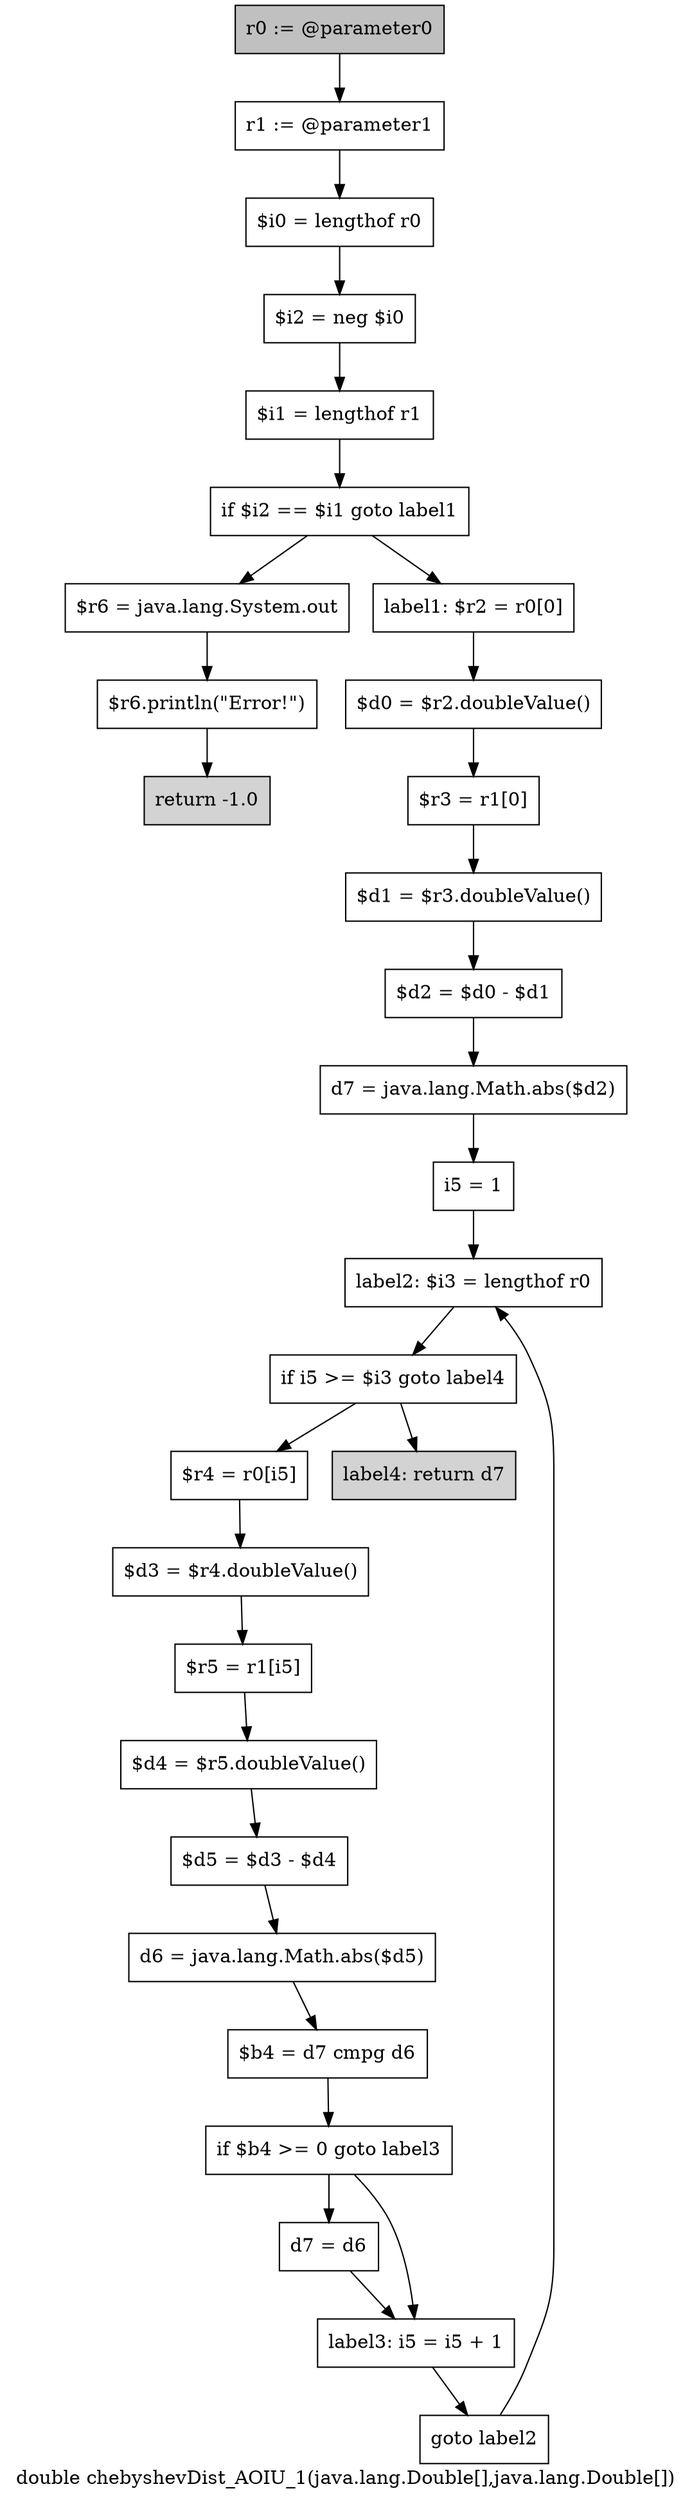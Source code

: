 digraph "double chebyshevDist_AOIU_1(java.lang.Double[],java.lang.Double[])" {
    label="double chebyshevDist_AOIU_1(java.lang.Double[],java.lang.Double[])";
    node [shape=box];
    "0" [style=filled,fillcolor=gray,label="r0 := @parameter0",];
    "1" [label="r1 := @parameter1",];
    "0"->"1";
    "2" [label="$i0 = lengthof r0",];
    "1"->"2";
    "3" [label="$i2 = neg $i0",];
    "2"->"3";
    "4" [label="$i1 = lengthof r1",];
    "3"->"4";
    "5" [label="if $i2 == $i1 goto label1",];
    "4"->"5";
    "6" [label="$r6 = java.lang.System.out",];
    "5"->"6";
    "9" [label="label1: $r2 = r0[0]",];
    "5"->"9";
    "7" [label="$r6.println(\"Error!\")",];
    "6"->"7";
    "8" [style=filled,fillcolor=lightgray,label="return -1.0",];
    "7"->"8";
    "10" [label="$d0 = $r2.doubleValue()",];
    "9"->"10";
    "11" [label="$r3 = r1[0]",];
    "10"->"11";
    "12" [label="$d1 = $r3.doubleValue()",];
    "11"->"12";
    "13" [label="$d2 = $d0 - $d1",];
    "12"->"13";
    "14" [label="d7 = java.lang.Math.abs($d2)",];
    "13"->"14";
    "15" [label="i5 = 1",];
    "14"->"15";
    "16" [label="label2: $i3 = lengthof r0",];
    "15"->"16";
    "17" [label="if i5 >= $i3 goto label4",];
    "16"->"17";
    "18" [label="$r4 = r0[i5]",];
    "17"->"18";
    "29" [style=filled,fillcolor=lightgray,label="label4: return d7",];
    "17"->"29";
    "19" [label="$d3 = $r4.doubleValue()",];
    "18"->"19";
    "20" [label="$r5 = r1[i5]",];
    "19"->"20";
    "21" [label="$d4 = $r5.doubleValue()",];
    "20"->"21";
    "22" [label="$d5 = $d3 - $d4",];
    "21"->"22";
    "23" [label="d6 = java.lang.Math.abs($d5)",];
    "22"->"23";
    "24" [label="$b4 = d7 cmpg d6",];
    "23"->"24";
    "25" [label="if $b4 >= 0 goto label3",];
    "24"->"25";
    "26" [label="d7 = d6",];
    "25"->"26";
    "27" [label="label3: i5 = i5 + 1",];
    "25"->"27";
    "26"->"27";
    "28" [label="goto label2",];
    "27"->"28";
    "28"->"16";
}

